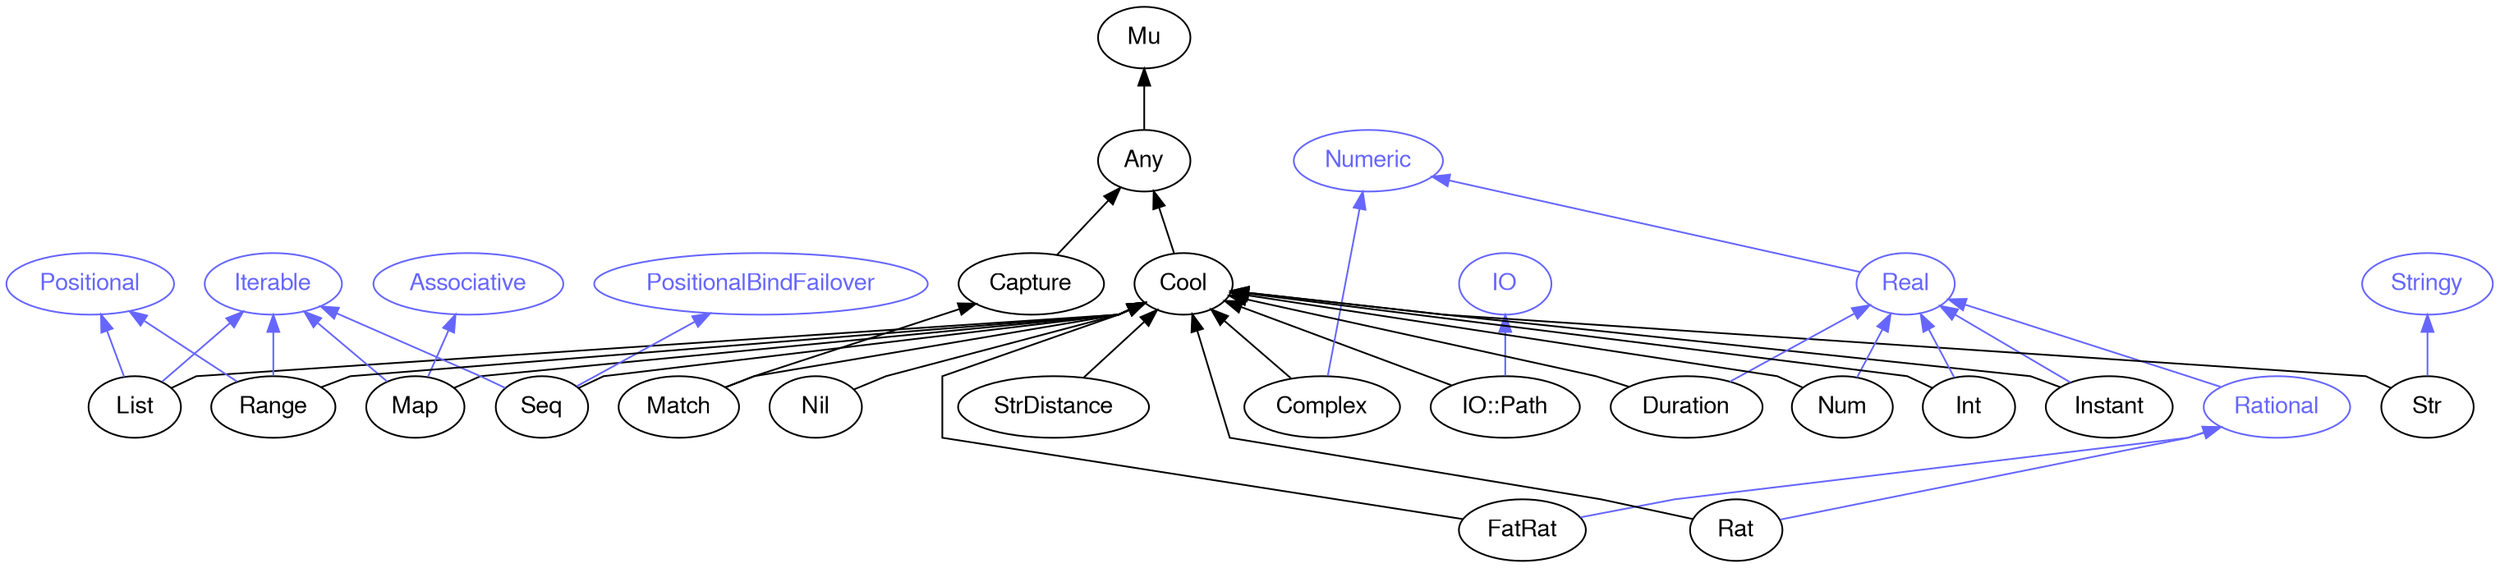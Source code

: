 digraph "perl6-type-graph" {
    rankdir=BT;
    splines=polyline;
    overlap=false; 
    // Types
    "Cool" [color="#000000", fontcolor="#000000", href="/type/Cool", fontname="FreeSans"];
    "Mu" [color="#000000", fontcolor="#000000", href="/type/Mu", fontname="FreeSans"];
    "Any" [color="#000000", fontcolor="#000000", href="/type/Any", fontname="FreeSans"];
    "Numeric" [color="#6666FF", fontcolor="#6666FF", href="/type/Numeric", fontname="FreeSans"];
    "Real" [color="#6666FF", fontcolor="#6666FF", href="/type/Real", fontname="FreeSans"];
    "Rational" [color="#6666FF", fontcolor="#6666FF", href="/type/Rational", fontname="FreeSans"];
    "FatRat" [color="#000000", fontcolor="#000000", href="/type/FatRat", fontname="FreeSans"];
    "Positional" [color="#6666FF", fontcolor="#6666FF", href="/type/Positional", fontname="FreeSans"];
    "Iterable" [color="#6666FF", fontcolor="#6666FF", href="/type/Iterable", fontname="FreeSans"];
    "List" [color="#000000", fontcolor="#000000", href="/type/List", fontname="FreeSans"];
    "Rat" [color="#000000", fontcolor="#000000", href="/type/Rat", fontname="FreeSans"];
    "Associative" [color="#6666FF", fontcolor="#6666FF", href="/type/Associative", fontname="FreeSans"];
    "Map" [color="#000000", fontcolor="#000000", href="/type/Map", fontname="FreeSans"];
    "IO" [color="#6666FF", fontcolor="#6666FF", href="/type/IO", fontname="FreeSans"];
    "IO::Path" [color="#000000", fontcolor="#000000", href="/type/IO::Path", fontname="FreeSans"];
    "Instant" [color="#000000", fontcolor="#000000", href="/type/Instant", fontname="FreeSans"];
    "Complex" [color="#000000", fontcolor="#000000", href="/type/Complex", fontname="FreeSans"];
    "StrDistance" [color="#000000", fontcolor="#000000", href="/type/StrDistance", fontname="FreeSans"];
    "Stringy" [color="#6666FF", fontcolor="#6666FF", href="/type/Stringy", fontname="FreeSans"];
    "Str" [color="#000000", fontcolor="#000000", href="/type/Str", fontname="FreeSans"];
    "Capture" [color="#000000", fontcolor="#000000", href="/type/Capture", fontname="FreeSans"];
    "Match" [color="#000000", fontcolor="#000000", href="/type/Match", fontname="FreeSans"];
    "Nil" [color="#000000", fontcolor="#000000", href="/type/Nil", fontname="FreeSans"];
    "PositionalBindFailover" [color="#6666FF", fontcolor="#6666FF", href="/type/PositionalBindFailover", fontname="FreeSans"];
    "Seq" [color="#000000", fontcolor="#000000", href="/type/Seq", fontname="FreeSans"];
    "Duration" [color="#000000", fontcolor="#000000", href="/type/Duration", fontname="FreeSans"];
    "Range" [color="#000000", fontcolor="#000000", href="/type/Range", fontname="FreeSans"];
    "Num" [color="#000000", fontcolor="#000000", href="/type/Num", fontname="FreeSans"];
    "Int" [color="#000000", fontcolor="#000000", href="/type/Int", fontname="FreeSans"];

    // Superclasses
    "Cool" -> "Any" [color="#000000"];
    "Any" -> "Mu" [color="#000000"];
    "FatRat" -> "Cool" [color="#000000"];
    "List" -> "Cool" [color="#000000"];
    "Rat" -> "Cool" [color="#000000"];
    "Map" -> "Cool" [color="#000000"];
    "IO::Path" -> "Cool" [color="#000000"];
    "Instant" -> "Cool" [color="#000000"];
    "Complex" -> "Cool" [color="#000000"];
    "StrDistance" -> "Cool" [color="#000000"];
    "Str" -> "Cool" [color="#000000"];
    "Capture" -> "Any" [color="#000000"];
    "Match" -> "Capture" [color="#000000"];
    "Match" -> "Cool" [color="#000000"];
    "Nil" -> "Cool" [color="#000000"];
    "Seq" -> "Cool" [color="#000000"];
    "Duration" -> "Cool" [color="#000000"];
    "Range" -> "Cool" [color="#000000"];
    "Num" -> "Cool" [color="#000000"];
    "Int" -> "Cool" [color="#000000"];

    // Roles
    "Real" -> "Numeric" [color="#6666FF"];
    "Rational" -> "Real" [color="#6666FF"];
    "FatRat" -> "Rational" [color="#6666FF"];
    "List" -> "Positional" [color="#6666FF"];
    "List" -> "Iterable" [color="#6666FF"];
    "Rat" -> "Rational" [color="#6666FF"];
    "Map" -> "Iterable" [color="#6666FF"];
    "Map" -> "Associative" [color="#6666FF"];
    "IO::Path" -> "IO" [color="#6666FF"];
    "Instant" -> "Real" [color="#6666FF"];
    "Complex" -> "Numeric" [color="#6666FF"];
    "Str" -> "Stringy" [color="#6666FF"];
    "Seq" -> "Iterable" [color="#6666FF"];
    "Seq" -> "PositionalBindFailover" [color="#6666FF"];
    "Duration" -> "Real" [color="#6666FF"];
    "Range" -> "Positional" [color="#6666FF"];
    "Range" -> "Iterable" [color="#6666FF"];
    "Num" -> "Real" [color="#6666FF"];
    "Int" -> "Real" [color="#6666FF"];
}
